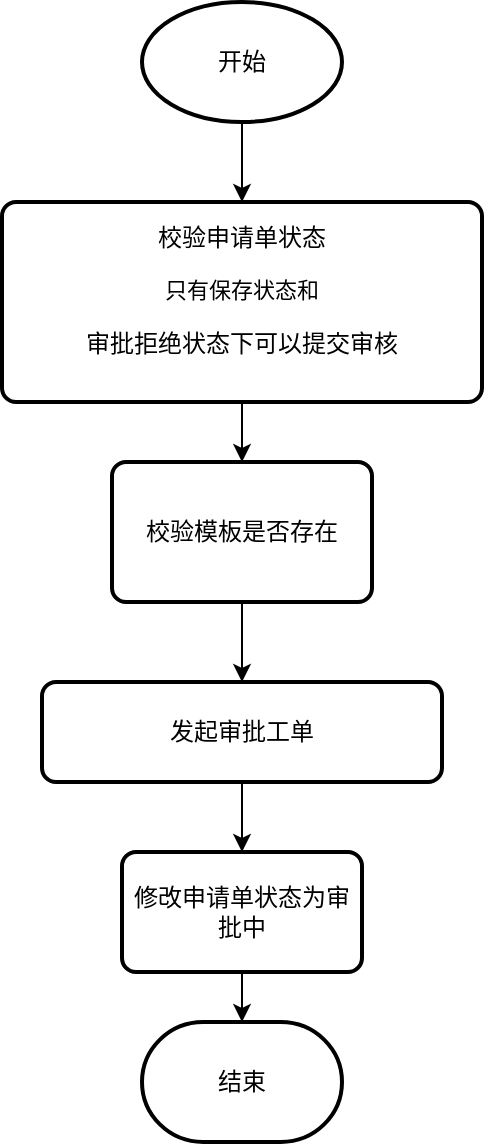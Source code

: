 <mxfile version="21.1.4" type="github">
  <diagram name="第 1 页" id="nMrFyzyagL_IT3nECQT-">
    <mxGraphModel dx="1354" dy="635" grid="1" gridSize="10" guides="1" tooltips="1" connect="1" arrows="1" fold="1" page="1" pageScale="1" pageWidth="827" pageHeight="1169" math="0" shadow="0">
      <root>
        <mxCell id="0" />
        <mxCell id="1" parent="0" />
        <mxCell id="o0AZ1_j-_2XGow6rkjjk-3" value="" style="edgeStyle=orthogonalEdgeStyle;rounded=0;orthogonalLoop=1;jettySize=auto;html=1;" edge="1" parent="1" source="o0AZ1_j-_2XGow6rkjjk-1" target="o0AZ1_j-_2XGow6rkjjk-2">
          <mxGeometry relative="1" as="geometry" />
        </mxCell>
        <mxCell id="o0AZ1_j-_2XGow6rkjjk-1" value="开始" style="strokeWidth=2;html=1;shape=mxgraph.flowchart.start_1;whiteSpace=wrap;" vertex="1" parent="1">
          <mxGeometry x="230" y="130" width="100" height="60" as="geometry" />
        </mxCell>
        <mxCell id="o0AZ1_j-_2XGow6rkjjk-5" value="" style="edgeStyle=orthogonalEdgeStyle;rounded=0;orthogonalLoop=1;jettySize=auto;html=1;" edge="1" parent="1" source="o0AZ1_j-_2XGow6rkjjk-2" target="o0AZ1_j-_2XGow6rkjjk-4">
          <mxGeometry relative="1" as="geometry" />
        </mxCell>
        <mxCell id="o0AZ1_j-_2XGow6rkjjk-2" value="校验申请单状态&lt;br&gt;&lt;pre style=&quot;background-color: rgb(255, 255, 255); font-family: 宋体, monospace;&quot;&gt;&lt;font style=&quot;font-size: 11px;&quot;&gt;只有保存状态和&lt;/font&gt;&lt;/pre&gt;&lt;pre style=&quot;background-color: rgb(255, 255, 255); font-family: 宋体, monospace;&quot;&gt;审批拒绝状态下可以提交审核&lt;/pre&gt;" style="rounded=1;whiteSpace=wrap;html=1;absoluteArcSize=1;arcSize=14;strokeWidth=2;" vertex="1" parent="1">
          <mxGeometry x="160" y="230" width="240" height="100" as="geometry" />
        </mxCell>
        <mxCell id="o0AZ1_j-_2XGow6rkjjk-7" value="" style="edgeStyle=orthogonalEdgeStyle;rounded=0;orthogonalLoop=1;jettySize=auto;html=1;" edge="1" parent="1" source="o0AZ1_j-_2XGow6rkjjk-4" target="o0AZ1_j-_2XGow6rkjjk-6">
          <mxGeometry relative="1" as="geometry" />
        </mxCell>
        <mxCell id="o0AZ1_j-_2XGow6rkjjk-4" value="校验模板是否存在" style="rounded=1;whiteSpace=wrap;html=1;absoluteArcSize=1;arcSize=14;strokeWidth=2;" vertex="1" parent="1">
          <mxGeometry x="215" y="360" width="130" height="70" as="geometry" />
        </mxCell>
        <mxCell id="o0AZ1_j-_2XGow6rkjjk-9" value="" style="edgeStyle=orthogonalEdgeStyle;rounded=0;orthogonalLoop=1;jettySize=auto;html=1;" edge="1" parent="1" source="o0AZ1_j-_2XGow6rkjjk-6" target="o0AZ1_j-_2XGow6rkjjk-8">
          <mxGeometry relative="1" as="geometry" />
        </mxCell>
        <mxCell id="o0AZ1_j-_2XGow6rkjjk-6" value="发起审批工单" style="rounded=1;whiteSpace=wrap;html=1;absoluteArcSize=1;arcSize=14;strokeWidth=2;" vertex="1" parent="1">
          <mxGeometry x="180" y="470" width="200" height="50" as="geometry" />
        </mxCell>
        <mxCell id="o0AZ1_j-_2XGow6rkjjk-11" value="" style="edgeStyle=orthogonalEdgeStyle;rounded=0;orthogonalLoop=1;jettySize=auto;html=1;" edge="1" parent="1" source="o0AZ1_j-_2XGow6rkjjk-8" target="o0AZ1_j-_2XGow6rkjjk-10">
          <mxGeometry relative="1" as="geometry" />
        </mxCell>
        <mxCell id="o0AZ1_j-_2XGow6rkjjk-8" value="修改申请单状态为审批中" style="rounded=1;whiteSpace=wrap;html=1;absoluteArcSize=1;arcSize=14;strokeWidth=2;" vertex="1" parent="1">
          <mxGeometry x="220" y="555" width="120" height="60" as="geometry" />
        </mxCell>
        <mxCell id="o0AZ1_j-_2XGow6rkjjk-10" value="结束" style="strokeWidth=2;html=1;shape=mxgraph.flowchart.terminator;whiteSpace=wrap;" vertex="1" parent="1">
          <mxGeometry x="230" y="640" width="100" height="60" as="geometry" />
        </mxCell>
      </root>
    </mxGraphModel>
  </diagram>
</mxfile>
